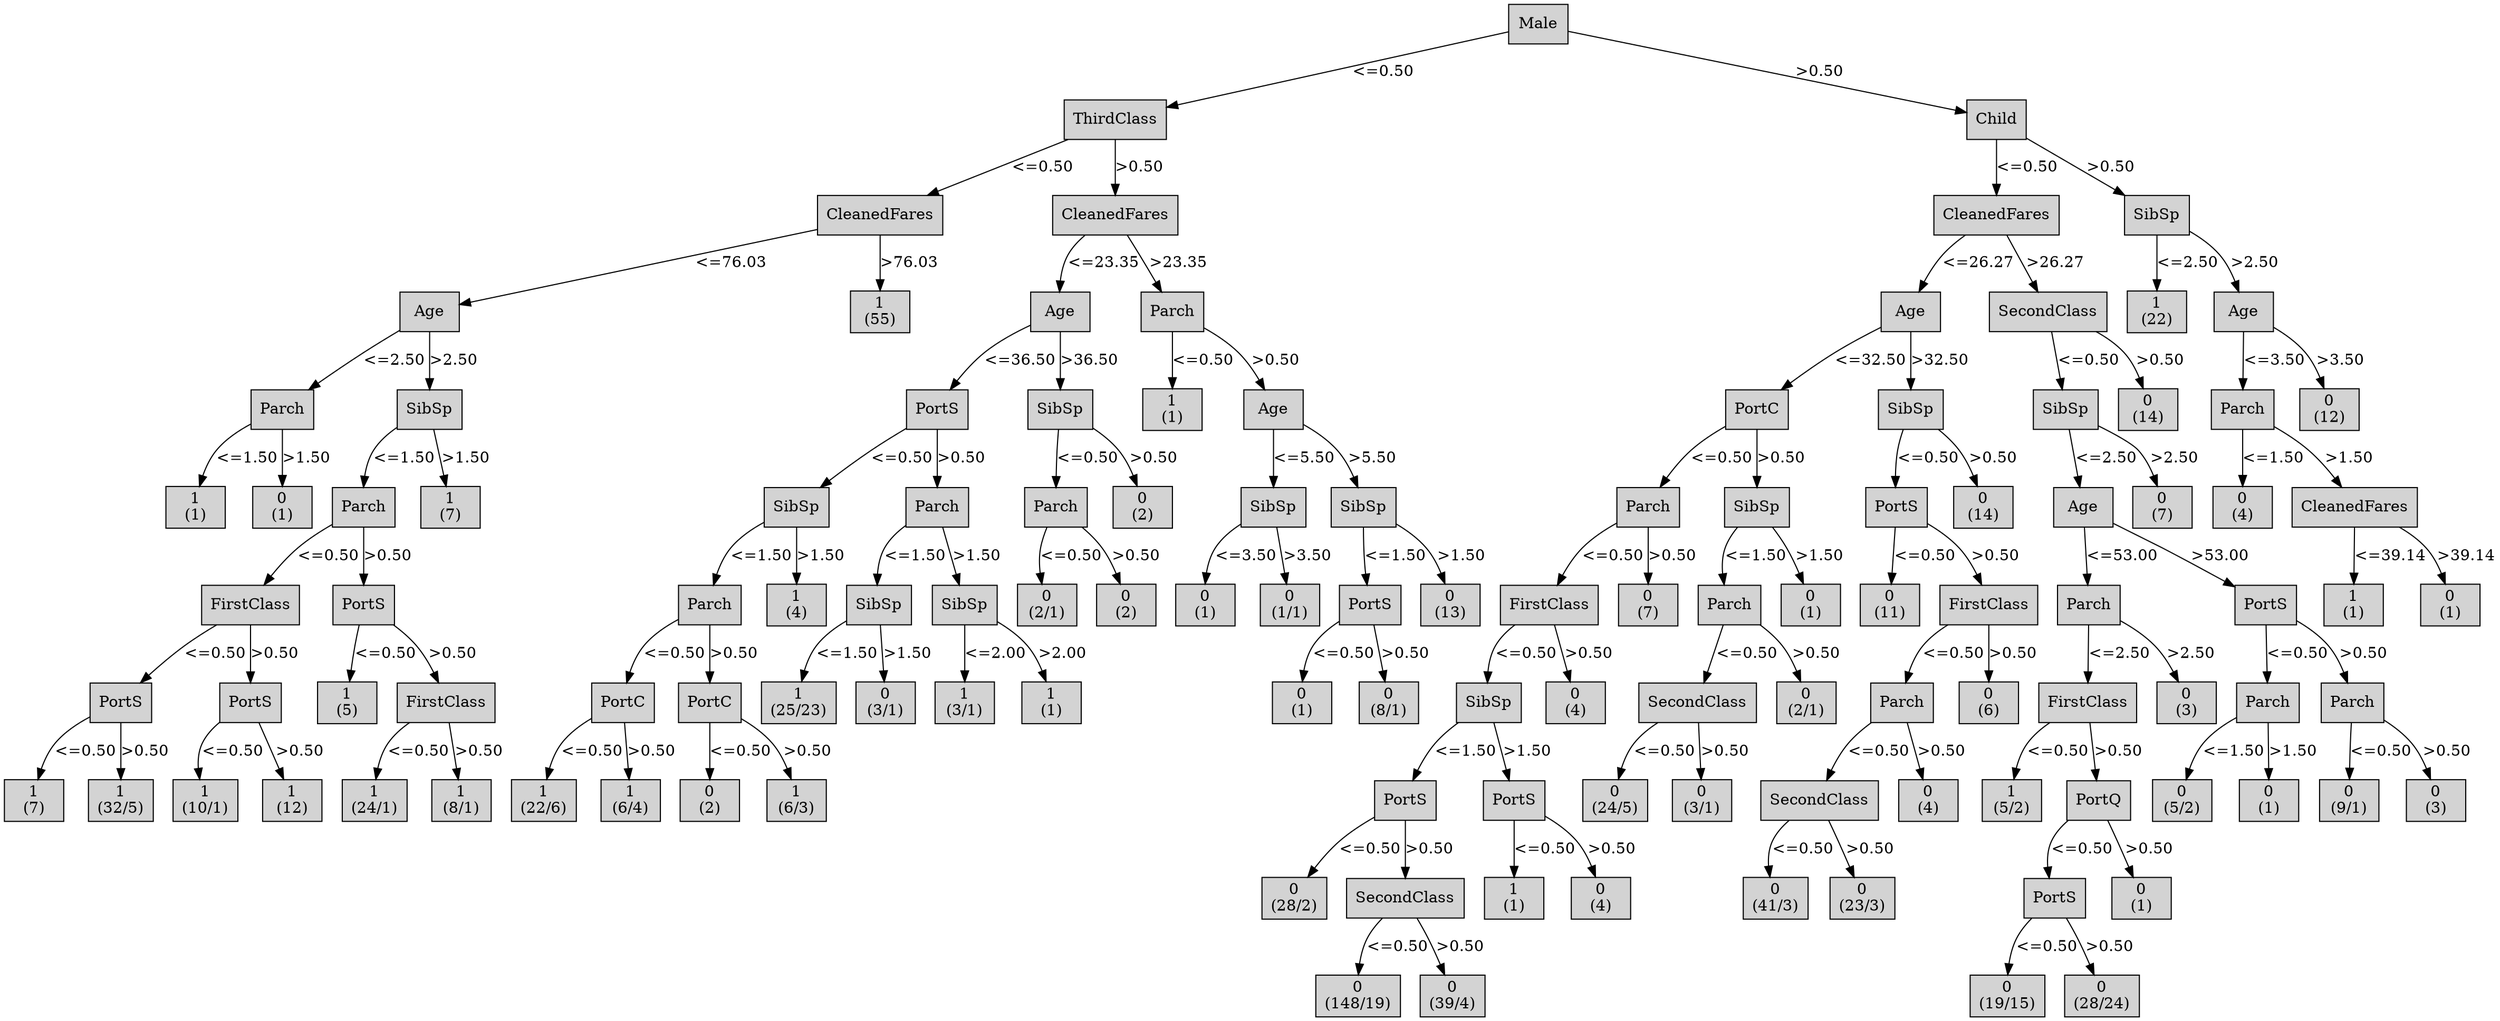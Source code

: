 digraph ID3_Tree {
"0" [shape=box, style=filled, label="Male
", weight=1]
"1" [shape=box, style=filled, label="ThirdClass
", weight=2]
0 -> 1 [ label = "<=0.50"];
"2" [shape=box, style=filled, label="CleanedFares
", weight=3]
1 -> 2 [ label = "<=0.50"];
"3" [shape=box, style=filled, label="Age
", weight=4]
2 -> 3 [ label = "<=76.03"];
"4" [shape=box, style=filled, label="Parch
", weight=5]
3 -> 4 [ label = "<=2.50"];
"5" [shape=box, style=filled, label="1
(1)
", weight=6]
4 -> 5 [ label = "<=1.50"];
"6" [shape=box, style=filled, label="0
(1)
", weight=6]
4 -> 6 [ label = ">1.50"];
"7" [shape=box, style=filled, label="SibSp
", weight=5]
3 -> 7 [ label = ">2.50"];
"8" [shape=box, style=filled, label="Parch
", weight=6]
7 -> 8 [ label = "<=1.50"];
"9" [shape=box, style=filled, label="FirstClass
", weight=7]
8 -> 9 [ label = "<=0.50"];
"10" [shape=box, style=filled, label="PortS
", weight=8]
9 -> 10 [ label = "<=0.50"];
"11" [shape=box, style=filled, label="1
(7)
", weight=9]
10 -> 11 [ label = "<=0.50"];
"12" [shape=box, style=filled, label="1
(32/5)
", weight=9]
10 -> 12 [ label = ">0.50"];
"13" [shape=box, style=filled, label="PortS
", weight=8]
9 -> 13 [ label = ">0.50"];
"14" [shape=box, style=filled, label="1
(10/1)
", weight=9]
13 -> 14 [ label = "<=0.50"];
"15" [shape=box, style=filled, label="1
(12)
", weight=9]
13 -> 15 [ label = ">0.50"];
"16" [shape=box, style=filled, label="PortS
", weight=7]
8 -> 16 [ label = ">0.50"];
"17" [shape=box, style=filled, label="1
(5)
", weight=8]
16 -> 17 [ label = "<=0.50"];
"18" [shape=box, style=filled, label="FirstClass
", weight=8]
16 -> 18 [ label = ">0.50"];
"19" [shape=box, style=filled, label="1
(24/1)
", weight=9]
18 -> 19 [ label = "<=0.50"];
"20" [shape=box, style=filled, label="1
(8/1)
", weight=9]
18 -> 20 [ label = ">0.50"];
"21" [shape=box, style=filled, label="1
(7)
", weight=6]
7 -> 21 [ label = ">1.50"];
"22" [shape=box, style=filled, label="1
(55)
", weight=4]
2 -> 22 [ label = ">76.03"];
"23" [shape=box, style=filled, label="CleanedFares
", weight=3]
1 -> 23 [ label = ">0.50"];
"24" [shape=box, style=filled, label="Age
", weight=4]
23 -> 24 [ label = "<=23.35"];
"25" [shape=box, style=filled, label="PortS
", weight=5]
24 -> 25 [ label = "<=36.50"];
"26" [shape=box, style=filled, label="SibSp
", weight=6]
25 -> 26 [ label = "<=0.50"];
"27" [shape=box, style=filled, label="Parch
", weight=7]
26 -> 27 [ label = "<=1.50"];
"28" [shape=box, style=filled, label="PortC
", weight=8]
27 -> 28 [ label = "<=0.50"];
"29" [shape=box, style=filled, label="1
(22/6)
", weight=9]
28 -> 29 [ label = "<=0.50"];
"30" [shape=box, style=filled, label="1
(6/4)
", weight=9]
28 -> 30 [ label = ">0.50"];
"31" [shape=box, style=filled, label="PortC
", weight=8]
27 -> 31 [ label = ">0.50"];
"32" [shape=box, style=filled, label="0
(2)
", weight=9]
31 -> 32 [ label = "<=0.50"];
"33" [shape=box, style=filled, label="1
(6/3)
", weight=9]
31 -> 33 [ label = ">0.50"];
"34" [shape=box, style=filled, label="1
(4)
", weight=7]
26 -> 34 [ label = ">1.50"];
"35" [shape=box, style=filled, label="Parch
", weight=6]
25 -> 35 [ label = ">0.50"];
"36" [shape=box, style=filled, label="SibSp
", weight=7]
35 -> 36 [ label = "<=1.50"];
"37" [shape=box, style=filled, label="1
(25/23)
", weight=8]
36 -> 37 [ label = "<=1.50"];
"38" [shape=box, style=filled, label="0
(3/1)
", weight=8]
36 -> 38 [ label = ">1.50"];
"39" [shape=box, style=filled, label="SibSp
", weight=7]
35 -> 39 [ label = ">1.50"];
"40" [shape=box, style=filled, label="1
(3/1)
", weight=8]
39 -> 40 [ label = "<=2.00"];
"41" [shape=box, style=filled, label="1
(1)
", weight=8]
39 -> 41 [ label = ">2.00"];
"42" [shape=box, style=filled, label="SibSp
", weight=5]
24 -> 42 [ label = ">36.50"];
"43" [shape=box, style=filled, label="Parch
", weight=6]
42 -> 43 [ label = "<=0.50"];
"44" [shape=box, style=filled, label="0
(2/1)
", weight=7]
43 -> 44 [ label = "<=0.50"];
"45" [shape=box, style=filled, label="0
(2)
", weight=7]
43 -> 45 [ label = ">0.50"];
"46" [shape=box, style=filled, label="0
(2)
", weight=6]
42 -> 46 [ label = ">0.50"];
"47" [shape=box, style=filled, label="Parch
", weight=4]
23 -> 47 [ label = ">23.35"];
"48" [shape=box, style=filled, label="1
(1)
", weight=5]
47 -> 48 [ label = "<=0.50"];
"49" [shape=box, style=filled, label="Age
", weight=5]
47 -> 49 [ label = ">0.50"];
"50" [shape=box, style=filled, label="SibSp
", weight=6]
49 -> 50 [ label = "<=5.50"];
"51" [shape=box, style=filled, label="0
(1)
", weight=7]
50 -> 51 [ label = "<=3.50"];
"52" [shape=box, style=filled, label="0
(1/1)
", weight=7]
50 -> 52 [ label = ">3.50"];
"53" [shape=box, style=filled, label="SibSp
", weight=6]
49 -> 53 [ label = ">5.50"];
"54" [shape=box, style=filled, label="PortS
", weight=7]
53 -> 54 [ label = "<=1.50"];
"55" [shape=box, style=filled, label="0
(1)
", weight=8]
54 -> 55 [ label = "<=0.50"];
"56" [shape=box, style=filled, label="0
(8/1)
", weight=8]
54 -> 56 [ label = ">0.50"];
"57" [shape=box, style=filled, label="0
(13)
", weight=7]
53 -> 57 [ label = ">1.50"];
"58" [shape=box, style=filled, label="Child
", weight=2]
0 -> 58 [ label = ">0.50"];
"59" [shape=box, style=filled, label="CleanedFares
", weight=3]
58 -> 59 [ label = "<=0.50"];
"60" [shape=box, style=filled, label="Age
", weight=4]
59 -> 60 [ label = "<=26.27"];
"61" [shape=box, style=filled, label="PortC
", weight=5]
60 -> 61 [ label = "<=32.50"];
"62" [shape=box, style=filled, label="Parch
", weight=6]
61 -> 62 [ label = "<=0.50"];
"63" [shape=box, style=filled, label="FirstClass
", weight=7]
62 -> 63 [ label = "<=0.50"];
"64" [shape=box, style=filled, label="SibSp
", weight=8]
63 -> 64 [ label = "<=0.50"];
"65" [shape=box, style=filled, label="PortS
", weight=9]
64 -> 65 [ label = "<=1.50"];
"66" [shape=box, style=filled, label="0
(28/2)
", weight=10]
65 -> 66 [ label = "<=0.50"];
"67" [shape=box, style=filled, label="SecondClass
", weight=10]
65 -> 67 [ label = ">0.50"];
"68" [shape=box, style=filled, label="0
(148/19)
", weight=11]
67 -> 68 [ label = "<=0.50"];
"69" [shape=box, style=filled, label="0
(39/4)
", weight=11]
67 -> 69 [ label = ">0.50"];
"70" [shape=box, style=filled, label="PortS
", weight=9]
64 -> 70 [ label = ">1.50"];
"71" [shape=box, style=filled, label="1
(1)
", weight=10]
70 -> 71 [ label = "<=0.50"];
"72" [shape=box, style=filled, label="0
(4)
", weight=10]
70 -> 72 [ label = ">0.50"];
"73" [shape=box, style=filled, label="0
(4)
", weight=8]
63 -> 73 [ label = ">0.50"];
"74" [shape=box, style=filled, label="0
(7)
", weight=7]
62 -> 74 [ label = ">0.50"];
"75" [shape=box, style=filled, label="SibSp
", weight=6]
61 -> 75 [ label = ">0.50"];
"76" [shape=box, style=filled, label="Parch
", weight=7]
75 -> 76 [ label = "<=1.50"];
"77" [shape=box, style=filled, label="SecondClass
", weight=8]
76 -> 77 [ label = "<=0.50"];
"78" [shape=box, style=filled, label="0
(24/5)
", weight=9]
77 -> 78 [ label = "<=0.50"];
"79" [shape=box, style=filled, label="0
(3/1)
", weight=9]
77 -> 79 [ label = ">0.50"];
"80" [shape=box, style=filled, label="0
(2/1)
", weight=8]
76 -> 80 [ label = ">0.50"];
"81" [shape=box, style=filled, label="0
(1)
", weight=7]
75 -> 81 [ label = ">1.50"];
"82" [shape=box, style=filled, label="SibSp
", weight=5]
60 -> 82 [ label = ">32.50"];
"83" [shape=box, style=filled, label="PortS
", weight=6]
82 -> 83 [ label = "<=0.50"];
"84" [shape=box, style=filled, label="0
(11)
", weight=7]
83 -> 84 [ label = "<=0.50"];
"85" [shape=box, style=filled, label="FirstClass
", weight=7]
83 -> 85 [ label = ">0.50"];
"86" [shape=box, style=filled, label="Parch
", weight=8]
85 -> 86 [ label = "<=0.50"];
"87" [shape=box, style=filled, label="SecondClass
", weight=9]
86 -> 87 [ label = "<=0.50"];
"88" [shape=box, style=filled, label="0
(41/3)
", weight=10]
87 -> 88 [ label = "<=0.50"];
"89" [shape=box, style=filled, label="0
(23/3)
", weight=10]
87 -> 89 [ label = ">0.50"];
"90" [shape=box, style=filled, label="0
(4)
", weight=9]
86 -> 90 [ label = ">0.50"];
"91" [shape=box, style=filled, label="0
(6)
", weight=8]
85 -> 91 [ label = ">0.50"];
"92" [shape=box, style=filled, label="0
(14)
", weight=6]
82 -> 92 [ label = ">0.50"];
"93" [shape=box, style=filled, label="SecondClass
", weight=4]
59 -> 93 [ label = ">26.27"];
"94" [shape=box, style=filled, label="SibSp
", weight=5]
93 -> 94 [ label = "<=0.50"];
"95" [shape=box, style=filled, label="Age
", weight=6]
94 -> 95 [ label = "<=2.50"];
"96" [shape=box, style=filled, label="Parch
", weight=7]
95 -> 96 [ label = "<=53.00"];
"97" [shape=box, style=filled, label="FirstClass
", weight=8]
96 -> 97 [ label = "<=2.50"];
"98" [shape=box, style=filled, label="1
(5/2)
", weight=9]
97 -> 98 [ label = "<=0.50"];
"99" [shape=box, style=filled, label="PortQ
", weight=9]
97 -> 99 [ label = ">0.50"];
"100" [shape=box, style=filled, label="PortS
", weight=10]
99 -> 100 [ label = "<=0.50"];
"101" [shape=box, style=filled, label="0
(19/15)
", weight=11]
100 -> 101 [ label = "<=0.50"];
"102" [shape=box, style=filled, label="0
(28/24)
", weight=11]
100 -> 102 [ label = ">0.50"];
"103" [shape=box, style=filled, label="0
(1)
", weight=10]
99 -> 103 [ label = ">0.50"];
"104" [shape=box, style=filled, label="0
(3)
", weight=8]
96 -> 104 [ label = ">2.50"];
"105" [shape=box, style=filled, label="PortS
", weight=7]
95 -> 105 [ label = ">53.00"];
"106" [shape=box, style=filled, label="Parch
", weight=8]
105 -> 106 [ label = "<=0.50"];
"107" [shape=box, style=filled, label="0
(5/2)
", weight=9]
106 -> 107 [ label = "<=1.50"];
"108" [shape=box, style=filled, label="0
(1)
", weight=9]
106 -> 108 [ label = ">1.50"];
"109" [shape=box, style=filled, label="Parch
", weight=8]
105 -> 109 [ label = ">0.50"];
"110" [shape=box, style=filled, label="0
(9/1)
", weight=9]
109 -> 110 [ label = "<=0.50"];
"111" [shape=box, style=filled, label="0
(3)
", weight=9]
109 -> 111 [ label = ">0.50"];
"112" [shape=box, style=filled, label="0
(7)
", weight=6]
94 -> 112 [ label = ">2.50"];
"113" [shape=box, style=filled, label="0
(14)
", weight=5]
93 -> 113 [ label = ">0.50"];
"114" [shape=box, style=filled, label="SibSp
", weight=3]
58 -> 114 [ label = ">0.50"];
"115" [shape=box, style=filled, label="1
(22)
", weight=4]
114 -> 115 [ label = "<=2.50"];
"116" [shape=box, style=filled, label="Age
", weight=4]
114 -> 116 [ label = ">2.50"];
"117" [shape=box, style=filled, label="Parch
", weight=5]
116 -> 117 [ label = "<=3.50"];
"118" [shape=box, style=filled, label="0
(4)
", weight=6]
117 -> 118 [ label = "<=1.50"];
"119" [shape=box, style=filled, label="CleanedFares
", weight=6]
117 -> 119 [ label = ">1.50"];
"120" [shape=box, style=filled, label="1
(1)
", weight=7]
119 -> 120 [ label = "<=39.14"];
"121" [shape=box, style=filled, label="0
(1)
", weight=7]
119 -> 121 [ label = ">39.14"];
"122" [shape=box, style=filled, label="0
(12)
", weight=5]
116 -> 122 [ label = ">3.50"];
{rank=same; 0;};
{rank=same; 66;67;71;72;88;89;100;103;};
{rank=same; 68;69;101;102;};
{rank=same; 1;58;};
{rank=same; 2;23;59;114;};
{rank=same; 3;22;24;47;60;93;115;116;};
{rank=same; 4;7;25;42;48;49;61;82;94;113;117;122;};
{rank=same; 5;6;8;21;26;35;43;46;50;53;62;75;83;92;95;112;118;119;};
{rank=same; 9;16;27;34;36;39;44;45;51;52;54;57;63;74;76;81;84;85;96;105;120;121;};
{rank=same; 10;13;17;18;28;31;37;38;40;41;55;56;64;73;77;80;86;91;97;104;106;109;};
{rank=same; 11;12;14;15;19;20;29;30;32;33;65;70;78;79;87;90;98;99;107;108;110;111;};
}